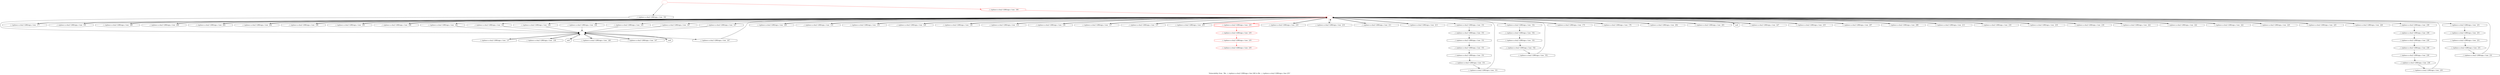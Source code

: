 digraph "Vulnerability from 'file ../../sphincs-a-sha2-128f/sign.c line 246 to file ../../sphincs-a-sha2-128f/sign.c line 235 '  "{
label="Vulnerability from  'file ../../sphincs-a-sha2-128f/sign.c line 246 to file ../../sphincs-a-sha2-128f/sign.c line 235 ' ";
node_495[shape=ellipse,style=dashed,label="", color=red]
node_543[shape=octagon,style=solid,label="../../sphincs-a-sha2-128f/sign.c Line  177"]
"node_495"->"node_543"
node_546[shape=octagon,style=solid,label="../../sphincs-a-sha2-128f/sign.c Line  191"]
"node_495"->"node_546"
node_544[shape=octagon,style=solid,label="../../sphincs-a-sha2-128f/sign.c Line  189"]
"node_495"->"node_544"
node_549[shape=octagon,style=solid,label="../../sphincs-a-sha2-128f/sign.c Line  200"]
"node_495"->"node_549"
node_550[shape=octagon,style=solid,label="../../sphincs-a-sha2-128f/sign.c Line  202"]
"node_495"->"node_550"
node_551[shape=octagon,style=solid,label="../../sphincs-a-sha2-128f/sign.c Line  202"]
"node_495"->"node_551"
node_545[shape=octagon,style=solid,label="../../sphincs-a-sha2-128f/sign.c Line  190"]
"node_495"->"node_545"
node_547[shape=octagon,style=solid,label="../../sphincs-a-sha2-128f/sign.c Line  195"]
"node_495"->"node_547"
node_548[shape=octagon,style=solid,label="../../sphincs-a-sha2-128f/sign.c Line  199"]
"node_495"->"node_548"
node_502[shape=octagon,style=solid,label="../../sphincs-a-sha2-128f/sign.c Line  142"]
"node_495"->"node_502"
node_503[shape=octagon,style=solid,label="../../sphincs-a-sha2-128f/sign.c Line  109"]
"node_495"->"node_503"
node_504[shape=octagon,style=solid,label="../../sphincs-a-sha2-128f/sign.c Line  110"]
"node_495"->"node_504"
node_505[shape=octagon,style=solid,label="../../sphincs-a-sha2-128f/sign.c Line  119"]
"node_495"->"node_505"
node_506[shape=octagon,style=solid,label="../../sphincs-a-sha2-128f/sign.c Line  120"]
"node_495"->"node_506"
node_507[shape=octagon,style=solid,label="../../sphincs-a-sha2-128f/sign.c Line  130"]
"node_495"->"node_507"
node_508[shape=octagon,style=solid,label="../../sphincs-a-sha2-128f/sign.c Line  133"]
"node_495"->"node_508"
node_509[shape=octagon,style=solid,label="../../sphincs-a-sha2-128f/sign.c Line  134"]
"node_495"->"node_509"
node_511[shape=octagon,style=solid,label="../../sphincs-a-sha2-128f/sign.c Line  137"]
"node_495"->"node_511"
node_512[shape=octagon,style=solid,label="../../sphincs-a-sha2-128f/sign.c Line  137"]
"node_495"->"node_512"
node_516[shape=octagon,style=solid,label="../../sphincs-a-sha2-128f/sign.c Line  141"]
"node_495"->"node_516"
node_517[shape=octagon,style=solid,label="../../sphincs-a-sha2-128f/sign.c Line  235"]
"node_495"->"node_517"
node_519[shape=doubleoctagon,style=solid,label="../../sphincs-a-sha2-128f/sign.c Line  235", color=red]
"node_495"->"node_519" [color=red]
node_520[shape=octagon,style=solid,label="../../sphincs-a-sha2-128f/sign.c Line  210"]
"node_495"->"node_520"
node_521[shape=octagon,style=solid,label="../../sphincs-a-sha2-128f/sign.c Line  210"]
"node_495"->"node_521"
node_522[shape=octagon,style=solid,label="../../sphincs-a-sha2-128f/sign.c Line  211"]
"node_495"->"node_522"
node_523[shape=octagon,style=solid,label="../../sphincs-a-sha2-128f/sign.c Line  213"]
"node_495"->"node_523"
node_524[shape=octagon,style=solid,label="../../sphincs-a-sha2-128f/sign.c Line  144"]
"node_495"->"node_524"
node_525[shape=octagon,style=solid,label="../../sphincs-a-sha2-128f/sign.c Line  144"]
"node_495"->"node_525"
node_526[shape=octagon,style=solid,label="../../sphincs-a-sha2-128f/sign.c Line  145"]
"node_495"->"node_526"
node_528[shape=octagon,style=solid,label="../../sphincs-a-sha2-128f/sign.c Line  147"]
"node_495"->"node_528"
node_529[shape=octagon,style=solid,label="../../sphincs-a-sha2-128f/sign.c Line  147"]
"node_495"->"node_529"
node_531[shape=octagon,style=solid,label="../../sphincs-a-sha2-128f/sign.c Line  151"]
"node_495"->"node_531"
node_538[shape=octagon,style=solid,label="../../sphincs-a-sha2-128f/sign.c Line  152"]
"node_495"->"node_538"
node_541[shape=octagon,style=solid,label="../../sphincs-a-sha2-128f/sign.c Line  175"]
"node_495"->"node_541"
node_542[shape=octagon,style=solid,label="../../sphincs-a-sha2-128f/sign.c Line  176"]
"node_495"->"node_542"
node_552[shape=octagon,style=solid,label="../../sphincs-a-sha2-128f/sign.c Line  202"]
"node_495"->"node_552"
node_553[shape=octagon,style=solid,label="../../sphincs-a-sha2-128f/sign.c Line  203"]
"node_495"->"node_553"
node_554[shape=octagon,style=solid,label="null"]
"node_495"->"node_554"
node_555[shape=octagon,style=solid,label="../../sphincs-a-sha2-128f/sign.c Line  227"]
"node_495"->"node_555"
node_556[shape=octagon,style=solid,label="../../sphincs-a-sha2-128f/sign.c Line  219"]
"node_495"->"node_556"
node_557[shape=octagon,style=solid,label="../../sphincs-a-sha2-128f/sign.c Line  207"]
"node_495"->"node_557"
node_558[shape=octagon,style=solid,label="../../sphincs-a-sha2-128f/sign.c Line  208"]
"node_495"->"node_558"
node_559[shape=octagon,style=solid,label="../../sphincs-a-sha2-128f/sign.c Line  213"]
"node_495"->"node_559"
node_560[shape=octagon,style=solid,label="../../sphincs-a-sha2-128f/sign.c Line  218"]
"node_495"->"node_560"
node_561[shape=octagon,style=solid,label="../../sphincs-a-sha2-128f/sign.c Line  218"]
"node_495"->"node_561"
node_562[shape=octagon,style=solid,label="../../sphincs-a-sha2-128f/sign.c Line  218"]
"node_495"->"node_562"
node_563[shape=octagon,style=solid,label="../../sphincs-a-sha2-128f/sign.c Line  222"]
"node_495"->"node_563"
node_564[shape=octagon,style=solid,label="../../sphincs-a-sha2-128f/sign.c Line  222"]
"node_495"->"node_564"
node_565[shape=octagon,style=solid,label="../../sphincs-a-sha2-128f/sign.c Line  222"]
"node_495"->"node_565"
node_566[shape=octagon,style=solid,label="../../sphincs-a-sha2-128f/sign.c Line  225"]
"node_495"->"node_566"
node_567[shape=octagon,style=solid,label="../../sphincs-a-sha2-128f/sign.c Line  225"]
"node_495"->"node_567"
node_568[shape=octagon,style=solid,label="../../sphincs-a-sha2-128f/sign.c Line  226"]
"node_495"->"node_568"
node_570[shape=octagon,style=solid,label="../../sphincs-a-sha2-128f/sign.c Line  230"]
"node_495"->"node_570"
node_577[shape=octagon,style=solid,label="../../sphincs-a-sha2-128f/sign.c Line  231"]
"node_495"->"node_577"
"node_543"->"node_495"
node_496[shape=ellipse,style=dashed,label=""]
node_510[shape=octagon,style=solid,label="../../sphincs-a-sha2-128f/sign.c Line  137"]
"node_496"->"node_510"
node_513[shape=octagon,style=solid,label="../../sphincs-a-sha2-128f/sign.c Line  138"]
"node_496"->"node_513"
node_514[shape=octagon,style=solid,label="null"]
"node_496"->"node_514"
node_515[shape=octagon,style=solid,label="../../sphincs-a-sha2-128f/sign.c Line  148"]
"node_496"->"node_515"
node_527[shape=octagon,style=solid,label="../../sphincs-a-sha2-128f/sign.c Line  147"]
"node_496"->"node_527"
node_540[shape=octagon,style=solid,label="../../sphincs-a-sha2-128f/sign.c Line  167"]
"node_496"->"node_540"
node_583[shape=octagon,style=solid,label="null"]
"node_496"->"node_583"
"node_546"->"node_495"
"node_544"->"node_495"
"node_549"->"node_495"
"node_550"->"node_495"
"node_551"->"node_495"
"node_545"->"node_495"
"node_547"->"node_495"
"node_548"->"node_495"
node_497[shape=octagon,style=solid,label="../../sphincs-a-sha2-128f/sign.c Line  100", color=red]
"node_497"->"node_495" [color=red]
node_498[shape=ellipse,style=dashed,label="", color=red]
"node_498"->"node_497" [color=red]
node_499[shape=octagon,style=solid,label="../../sphincs-a-sha2-128f/sign.c Line  101"]
"node_498"->"node_499"
"node_499"->"node_496"
node_500[shape=octagon,style=solid,label="../../sphincs-a-sha2-128f/sign.c Line  152"]
node_539[shape=ellipse,style=solid,label="../../sphincs-a-sha2-128f/sign.c Line  152"]
"node_500"->"node_539"
node_501[shape=octagon,style=solid,label="../../sphincs-a-sha2-128f/sign.c Line  152"]
"node_501"->"node_495"
"node_502"->"node_496"
"node_503"->"node_495"
"node_504"->"node_495"
"node_505"->"node_495"
"node_506"->"node_495"
"node_507"->"node_495"
"node_508"->"node_495"
"node_509"->"node_495"
"node_510"->"node_496"
"node_511"->"node_495"
"node_512"->"node_495"
"node_513"->"node_496"
"node_514"->"node_496"
"node_515"->"node_496"
"node_516"->"node_496"
"node_517"->"node_495"
node_518[shape=ellipse,style=solid,label="../../sphincs-a-sha2-128f/sign.c Line  235", color=red]
node_582[shape=octagon,style=solid,label="../../sphincs-a-sha2-128f/sign.c Line  235", color=red]
"node_518"->"node_582" [color=red]
"node_519"->"node_518" [color=red]
"node_520"->"node_495"
"node_521"->"node_495"
"node_522"->"node_495"
"node_523"->"node_495"
"node_524"->"node_496"
"node_525"->"node_496"
"node_526"->"node_496"
"node_527"->"node_496"
"node_528"->"node_496"
"node_529"->"node_496"
node_530[shape=ellipse,style=solid,label="../../sphincs-a-sha2-128f/sign.c Line  151"]
node_533[shape=octagon,style=solid,label="../../sphincs-a-sha2-128f/sign.c Line  151"]
"node_530"->"node_533"
"node_531"->"node_530"
node_532[shape=ellipse,style=solid,label="../../sphincs-a-sha2-128f/sign.c Line  151"]
node_535[shape=octagon,style=solid,label="../../sphincs-a-sha2-128f/sign.c Line  151"]
"node_532"->"node_535"
"node_533"->"node_532"
node_534[shape=ellipse,style=solid,label="../../sphincs-a-sha2-128f/sign.c Line  151"]
node_536[shape=octagon,style=solid,label="../../sphincs-a-sha2-128f/sign.c Line  151"]
"node_534"->"node_536"
"node_535"->"node_534"
"node_536"->"node_495"
node_537[shape=ellipse,style=solid,label="../../sphincs-a-sha2-128f/sign.c Line  152"]
"node_537"->"node_500"
"node_538"->"node_537"
"node_539"->"node_501"
"node_540"->"node_495"
"node_541"->"node_495"
"node_542"->"node_495"
"node_552"->"node_495"
"node_553"->"node_495"
"node_554"->"node_495"
"node_555"->"node_495"
"node_556"->"node_495"
"node_557"->"node_495"
"node_558"->"node_495"
"node_559"->"node_495"
"node_560"->"node_495"
"node_561"->"node_495"
"node_562"->"node_495"
"node_563"->"node_495"
"node_564"->"node_495"
"node_565"->"node_495"
"node_566"->"node_495"
"node_567"->"node_495"
"node_568"->"node_495"
node_569[shape=ellipse,style=solid,label="../../sphincs-a-sha2-128f/sign.c Line  230"]
node_572[shape=octagon,style=solid,label="../../sphincs-a-sha2-128f/sign.c Line  230"]
"node_569"->"node_572"
"node_570"->"node_569"
node_571[shape=ellipse,style=solid,label="../../sphincs-a-sha2-128f/sign.c Line  230"]
node_574[shape=octagon,style=solid,label="../../sphincs-a-sha2-128f/sign.c Line  230"]
"node_571"->"node_574"
"node_572"->"node_571"
node_573[shape=ellipse,style=solid,label="../../sphincs-a-sha2-128f/sign.c Line  230"]
node_575[shape=octagon,style=solid,label="../../sphincs-a-sha2-128f/sign.c Line  230"]
"node_573"->"node_575"
"node_574"->"node_573"
"node_575"->"node_495"
node_576[shape=ellipse,style=solid,label="../../sphincs-a-sha2-128f/sign.c Line  231"]
node_579[shape=octagon,style=solid,label="../../sphincs-a-sha2-128f/sign.c Line  231"]
"node_576"->"node_579"
"node_577"->"node_576"
node_578[shape=ellipse,style=solid,label="../../sphincs-a-sha2-128f/sign.c Line  231"]
node_580[shape=octagon,style=solid,label="../../sphincs-a-sha2-128f/sign.c Line  231"]
"node_578"->"node_580"
"node_579"->"node_578"
"node_580"->"node_495"
node_581[shape=ellipse,style=solid,label="../../sphincs-a-sha2-128f/sign.c Line  235", color=red]
"node_582"->"node_581" [color=red]
"node_583"->"node_496"
}


